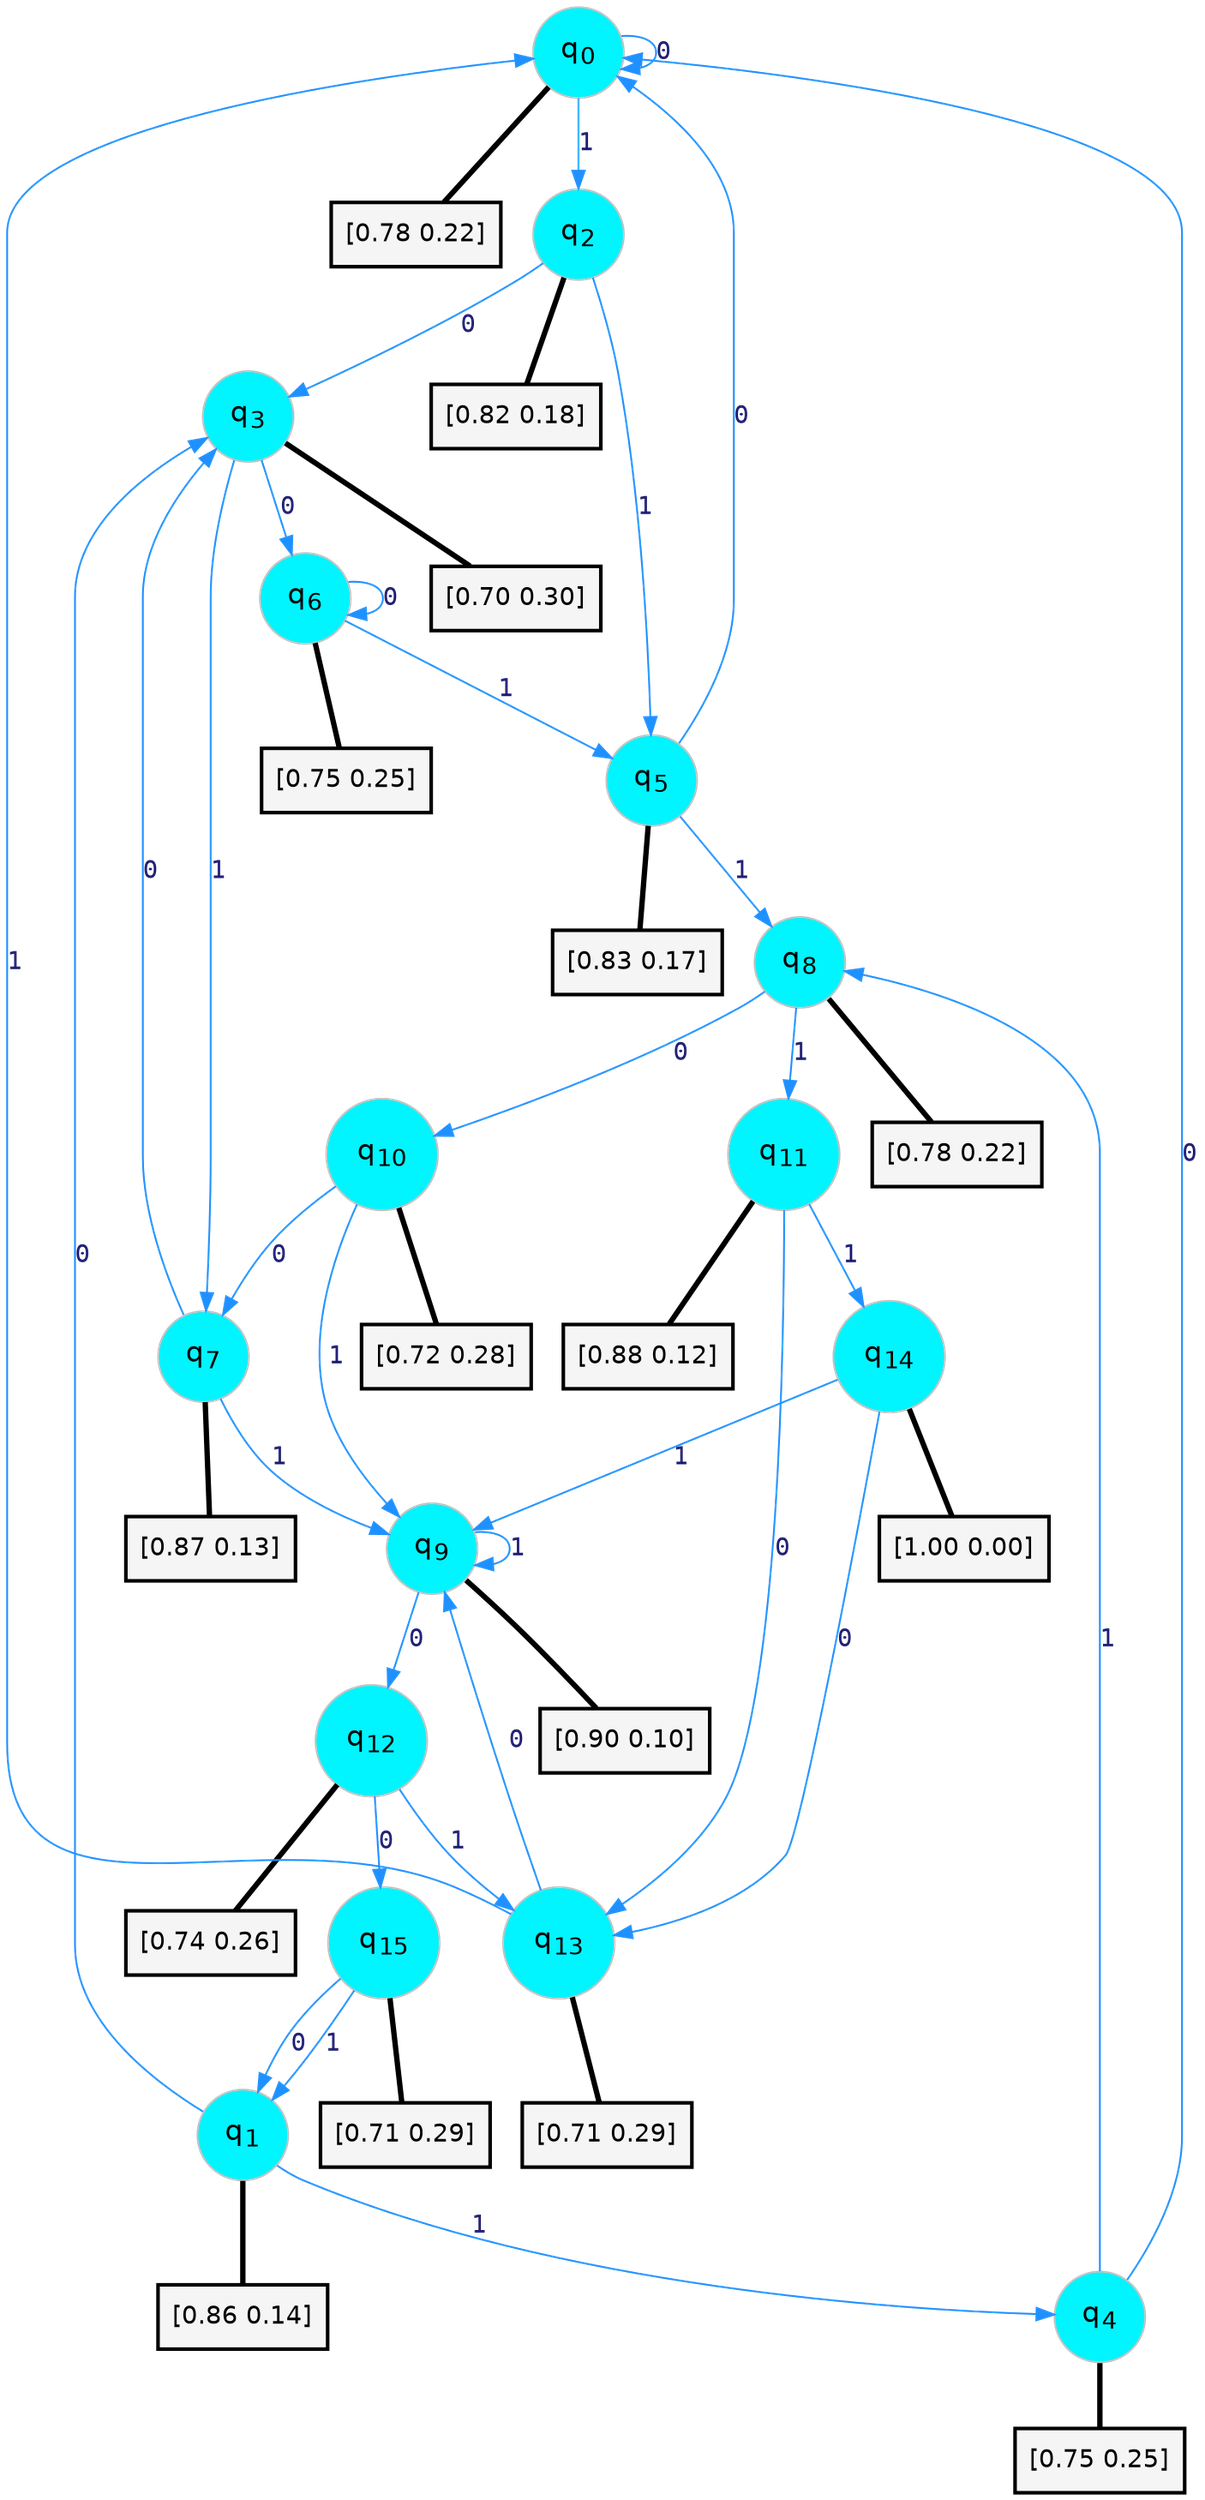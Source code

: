 digraph G {
graph [
bgcolor=transparent, dpi=300, rankdir=TD, size="40,25"];
node [
color=gray, fillcolor=turquoise1, fontcolor=black, fontname=Helvetica, fontsize=16, fontweight=bold, shape=circle, style=filled];
edge [
arrowsize=1, color=dodgerblue1, fontcolor=midnightblue, fontname=courier, fontweight=bold, penwidth=1, style=solid, weight=20];
0[label=<q<SUB>0</SUB>>];
1[label=<q<SUB>1</SUB>>];
2[label=<q<SUB>2</SUB>>];
3[label=<q<SUB>3</SUB>>];
4[label=<q<SUB>4</SUB>>];
5[label=<q<SUB>5</SUB>>];
6[label=<q<SUB>6</SUB>>];
7[label=<q<SUB>7</SUB>>];
8[label=<q<SUB>8</SUB>>];
9[label=<q<SUB>9</SUB>>];
10[label=<q<SUB>10</SUB>>];
11[label=<q<SUB>11</SUB>>];
12[label=<q<SUB>12</SUB>>];
13[label=<q<SUB>13</SUB>>];
14[label=<q<SUB>14</SUB>>];
15[label=<q<SUB>15</SUB>>];
16[label="[0.78 0.22]", shape=box,fontcolor=black, fontname=Helvetica, fontsize=14, penwidth=2, fillcolor=whitesmoke,color=black];
17[label="[0.86 0.14]", shape=box,fontcolor=black, fontname=Helvetica, fontsize=14, penwidth=2, fillcolor=whitesmoke,color=black];
18[label="[0.82 0.18]", shape=box,fontcolor=black, fontname=Helvetica, fontsize=14, penwidth=2, fillcolor=whitesmoke,color=black];
19[label="[0.70 0.30]", shape=box,fontcolor=black, fontname=Helvetica, fontsize=14, penwidth=2, fillcolor=whitesmoke,color=black];
20[label="[0.75 0.25]", shape=box,fontcolor=black, fontname=Helvetica, fontsize=14, penwidth=2, fillcolor=whitesmoke,color=black];
21[label="[0.83 0.17]", shape=box,fontcolor=black, fontname=Helvetica, fontsize=14, penwidth=2, fillcolor=whitesmoke,color=black];
22[label="[0.75 0.25]", shape=box,fontcolor=black, fontname=Helvetica, fontsize=14, penwidth=2, fillcolor=whitesmoke,color=black];
23[label="[0.87 0.13]", shape=box,fontcolor=black, fontname=Helvetica, fontsize=14, penwidth=2, fillcolor=whitesmoke,color=black];
24[label="[0.78 0.22]", shape=box,fontcolor=black, fontname=Helvetica, fontsize=14, penwidth=2, fillcolor=whitesmoke,color=black];
25[label="[0.90 0.10]", shape=box,fontcolor=black, fontname=Helvetica, fontsize=14, penwidth=2, fillcolor=whitesmoke,color=black];
26[label="[0.72 0.28]", shape=box,fontcolor=black, fontname=Helvetica, fontsize=14, penwidth=2, fillcolor=whitesmoke,color=black];
27[label="[0.88 0.12]", shape=box,fontcolor=black, fontname=Helvetica, fontsize=14, penwidth=2, fillcolor=whitesmoke,color=black];
28[label="[0.74 0.26]", shape=box,fontcolor=black, fontname=Helvetica, fontsize=14, penwidth=2, fillcolor=whitesmoke,color=black];
29[label="[0.71 0.29]", shape=box,fontcolor=black, fontname=Helvetica, fontsize=14, penwidth=2, fillcolor=whitesmoke,color=black];
30[label="[1.00 0.00]", shape=box,fontcolor=black, fontname=Helvetica, fontsize=14, penwidth=2, fillcolor=whitesmoke,color=black];
31[label="[0.71 0.29]", shape=box,fontcolor=black, fontname=Helvetica, fontsize=14, penwidth=2, fillcolor=whitesmoke,color=black];
0->0 [label=0];
0->2 [label=1];
0->16 [arrowhead=none, penwidth=3,color=black];
1->3 [label=0];
1->4 [label=1];
1->17 [arrowhead=none, penwidth=3,color=black];
2->3 [label=0];
2->5 [label=1];
2->18 [arrowhead=none, penwidth=3,color=black];
3->6 [label=0];
3->7 [label=1];
3->19 [arrowhead=none, penwidth=3,color=black];
4->0 [label=0];
4->8 [label=1];
4->20 [arrowhead=none, penwidth=3,color=black];
5->0 [label=0];
5->8 [label=1];
5->21 [arrowhead=none, penwidth=3,color=black];
6->6 [label=0];
6->5 [label=1];
6->22 [arrowhead=none, penwidth=3,color=black];
7->3 [label=0];
7->9 [label=1];
7->23 [arrowhead=none, penwidth=3,color=black];
8->10 [label=0];
8->11 [label=1];
8->24 [arrowhead=none, penwidth=3,color=black];
9->12 [label=0];
9->9 [label=1];
9->25 [arrowhead=none, penwidth=3,color=black];
10->7 [label=0];
10->9 [label=1];
10->26 [arrowhead=none, penwidth=3,color=black];
11->13 [label=0];
11->14 [label=1];
11->27 [arrowhead=none, penwidth=3,color=black];
12->15 [label=0];
12->13 [label=1];
12->28 [arrowhead=none, penwidth=3,color=black];
13->9 [label=0];
13->0 [label=1];
13->29 [arrowhead=none, penwidth=3,color=black];
14->13 [label=0];
14->9 [label=1];
14->30 [arrowhead=none, penwidth=3,color=black];
15->1 [label=0];
15->1 [label=1];
15->31 [arrowhead=none, penwidth=3,color=black];
}
